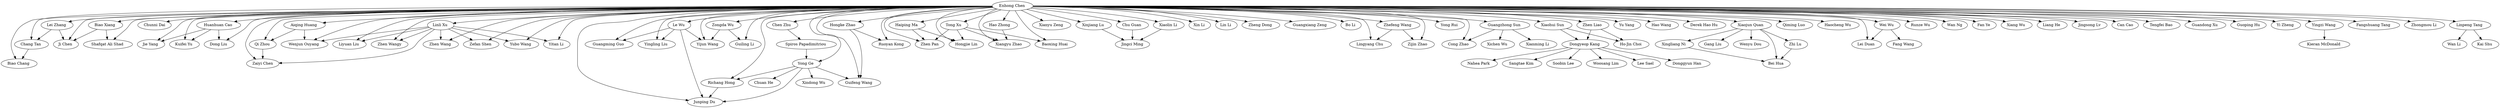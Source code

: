 strict digraph G{
"Enhong Chen " -> "Biao Chang "
"Enhong Chen " -> "Chang Tan "
"Enhong Chen " -> "Chunni Dai"
"Enhong Chen " -> "Lei Zhang "
"Enhong Chen " -> "Jie Yang "
"Enhong Chen " -> "Zaiyi Chen"
"Enhong Chen " -> "Qi Zhou "
"Enhong Chen " -> "Yijun Wang"
"Enhong Chen " -> "Zhen Pan"
"Enhong Chen " -> "Haiping Ma "
"Enhong Chen " -> "Hongjie Lin"
"Enhong Chen " -> "Ruoyan Kong"
"Enhong Chen " -> "Xianyu Zeng "
"Enhong Chen " -> "Liyuan Liu "
"Enhong Chen " -> "Zhen Wangy"
"Enhong Chen " -> "Chu Guan "
"Enhong Chen " -> "Xin Li "
"Enhong Chen " -> "Lin Li "
"Enhong Chen " -> "Wenjun Ouyang "
"Enhong Chen " -> "Chen Zhu "
"Enhong Chen " -> "Zheng Dong "
"Enhong Chen " -> "Zhen Wang "
"Enhong Chen " -> "Zefan Shen "
"Enhong Chen " -> "Yubo Wang "
"Enhong Chen " -> "Yitan Li "
"Enhong Chen " -> "Guangxiang Zeng "
"Enhong Chen " -> "Ji Chen "
"Enhong Chen " -> "Kuifei Yu "
"Enhong Chen " -> "Bo Li "
"Enhong Chen " -> "Dong Liu "
"Enhong Chen " -> "Lingyang Chu "
"Enhong Chen " -> "Zhefeng Wang "
"Enhong Chen " -> "Zijin Zhao "
"Enhong Chen " -> "Xiangyu Zhao "
"Enhong Chen " -> "Guifeng Wang "
"Enhong Chen " -> "Guangming Guo "
"Enhong Chen " -> "Yingling Liu "
"Enhong Chen " -> "Yong Rui "
"Enhong Chen " -> "Cong Zhao "
"Enhong Chen " -> "Zhen Liao "
"Enhong Chen " -> "Yu Yang "
"Enhong Chen " -> "Shafqat Ali Shad "
"Enhong Chen " -> "Hao Wang "
"Enhong Chen " -> "Derek Hao Hu "
"Enhong Chen " -> "Xiaojun Quan "
"Enhong Chen " -> "Qiming Luo "
"Enhong Chen " -> "Haocheng Wu "
"Enhong Chen " -> "Wei Wu "
"Enhong Chen " -> "Lei Duan "
"Enhong Chen " -> "Runze Wu "
"Enhong Chen " -> "Wan Ng"
"Enhong Chen " -> "Fan Ye "
"Enhong Chen " -> "Xiang Wu "
"Enhong Chen " -> "Liang He "
"Enhong Chen " -> "Jingsong Lv"
"Enhong Chen " -> "Can Cao"
"Enhong Chen " -> "Guiling Li "
"Enhong Chen " -> "Baoxing Huai "
"Enhong Chen " -> "Junping Du "
"Wei Wu " -> "Fang Wang "
"Wei Wu " -> "Lei Duan "
"Xiaojun Quan " -> "Wenyu Dou "
"Xiaojun Quan " -> "Bei Hua "
"Xiaojun Quan " -> "Gang Liu "
"Zhen Liao " -> "Dongyeop Kang "
"Zhen Liao " -> "Ho-Jin Choi "
"Dongyeop Kang " -> "Woosang Lim "
"Dongyeop Kang " -> "Lee Sael "
"Dongyeop Kang " -> "Donggyun Han "
"Dongyeop Kang " -> "Nahea Park "
"Dongyeop Kang " -> "Sangtae Kim "
"Dongyeop Kang " -> "Soobin Lee "
"Zhefeng Wang " -> "Lingyang Chu "
"Zhefeng Wang " -> "Zijin Zhao "
"Chen Zhu " -> "Spiros Papadimitriou "
"Spiros Papadimitriou " -> "Yong Ge "
"Chu Guan " -> "Jingci Ming"
"Haiping Ma " -> "Zhen Pan"
"Haiping Ma " -> "Hongjie Lin"
"Qi Zhou " -> "Zaiyi Chen"
"Lei Zhang " -> "Ji Chen "
"Chang Tan " -> "Biao Chang "
"Enhong Chen " -> "Tengfei Bao "
"Enhong Chen " -> "Guandong Xu "
"Enhong Chen " -> "Xiaohui Sun "
"Enhong Chen " -> "Guoping Hu"
"Enhong Chen " -> "Yi Zheng "
"Xiaohui Sun " -> "Dongyeop Kang "
"Xiaohui Sun " -> "Ho-Jin Choi "
"Lei Zhang " -> "Chang Tan "
"Le Wu " -> "Yijun Wang"
"Le Wu " -> "Guangming Guo "
"Le Wu " -> "Yingling Liu "
"Le Wu " -> "Junping Du "
"Hongke Zhao " -> "Ruoyan Kong"
"Hongke Zhao " -> "Guifeng Wang "
"Yong Ge " -> "Guifeng Wang "
"Yong Ge " -> "Richang Hong "
"Yong Ge " -> "Chuan He "
"Yong Ge " -> "Xindong Wu "
"Yong Ge " -> "Junping Du "
"Enhong Chen " -> "Biao Xiang "
"Enhong Chen " -> "Le Wu "
"Enhong Chen " -> "Zongda Wu "
"Enhong Chen " -> "Yingzi Wang "
"Enhong Chen " -> "Guangzhong Sun "
"Xiaojun Quan " -> "Zhi Lu "
"Zhi Lu " -> "Bei Hua "
"Guangzhong Sun " -> "Xianming Li "
"Guangzhong Sun " -> "Xichen Wu "
"Guangzhong Sun " -> "Cong Zhao "
"Zongda Wu " -> "Yijun Wang"
"Zongda Wu " -> "Guiling Li "
"Biao Xiang " -> "Ji Chen "
"Biao Xiang " -> "Shafqat Ali Shad "
"Enhong Chen " -> "Fangshuang Tang "
"Enhong Chen " -> "Hongke Zhao "
"Enhong Chen " -> "Xiaolin Li "
"Enhong Chen " -> "Aiqing Huang "
"Aiqing Huang " -> "Wenjun Ouyang "
"Xiaolin Li " -> "Jingci Ming"
"Tong Xu " -> "Zhen Pan"
"Tong Xu " -> "Hongjie Lin"
"Tong Xu " -> "Xiangyu Zhao "
"Tong Xu " -> "Baoxing Huai "
"Enhong Chen " -> "Xinjiang Lu "
"Enhong Chen " -> "Richang Hong "
"Richang Hong " -> "Junping Du "
"Xinjiang Lu " -> "Jingci Ming"
"Enhong Chen " -> "Zhongmou Li "
"Enhong Chen " -> "Hao Zhong "
"Yingzi Wang " -> "Kieran McDonald "
"Hao Zhong " -> "Xiangyu Zhao "
"Aiqing Huang " -> "Qi Zhou "
"Enhong Chen " -> "Huanhuan Cao "
"Enhong Chen " -> "Linli Xu "
"Linli Xu " -> "Zaiyi Chen"
"Linli Xu " -> "Liyuan Liu "
"Linli Xu " -> "Zhen Wangy"
"Linli Xu " -> "Wenjun Ouyang "
"Linli Xu " -> "Zhen Wang "
"Linli Xu " -> "Zefan Shen "
"Linli Xu " -> "Yubo Wang "
"Linli Xu " -> "Yitan Li "
"Huanhuan Cao " -> "Jie Yang "
"Huanhuan Cao " -> "Kuifei Yu "
"Huanhuan Cao " -> "Dong Liu "
"Enhong Chen " -> "Linpeng Tang "
"Linpeng Tang " -> "Kai Shu "
"Linpeng Tang " -> "Wan Li "
"Enhong Chen " -> "Tong Xu "
"Enhong Chen " -> "Yong Ge "
"Xiaojun Quan " -> "Xingliang Ni "
"Xingliang Ni " -> "Bei Hua "
}